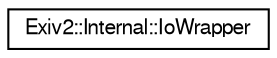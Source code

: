 digraph "Graphical Class Hierarchy"
{
  edge [fontname="FreeSans",fontsize="10",labelfontname="FreeSans",labelfontsize="10"];
  node [fontname="FreeSans",fontsize="10",shape=record];
  rankdir="LR";
  Node1 [label="Exiv2::Internal::IoWrapper",height=0.2,width=0.4,color="black", fillcolor="white", style="filled",URL="$classExiv2_1_1Internal_1_1IoWrapper.html",tooltip="Simple IO wrapper to ensure that the header is only written if there is any other data at all..."];
}
